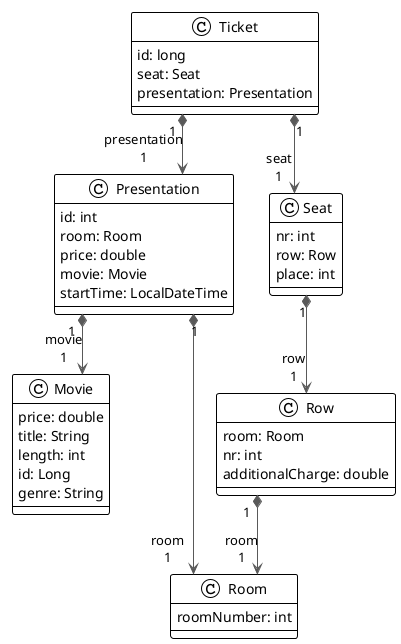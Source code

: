 @startuml

!theme plain
top to bottom direction
skinparam linetype ortho

class Movie {
   price: double
   title: String
   length: int
   id: Long
   genre: String
}
class Presentation {
   id: int
   room: Room
   price: double
   movie: Movie
   startTime: LocalDateTime
}
class Room {
   roomNumber: int
}
class Row {
   room: Room
   nr: int
   additionalCharge: double
}
class Seat {
   nr: int
   row: Row
   place: int
}
class Ticket {
   id: long
   seat: Seat
   presentation: Presentation
}

Presentation "1" *-[#595959,plain]-> "movie\n1" Movie        
Presentation "1" *-[#595959,plain]-> "room\n1" Room         
Row          "1" *-[#595959,plain]-> "room\n1" Room         
Seat         "1" *-[#595959,plain]-> "row\n1" Row          
Ticket       "1" *-[#595959,plain]-> "presentation\n1" Presentation 
Ticket       "1" *-[#595959,plain]-> "seat\n1" Seat         
@enduml
